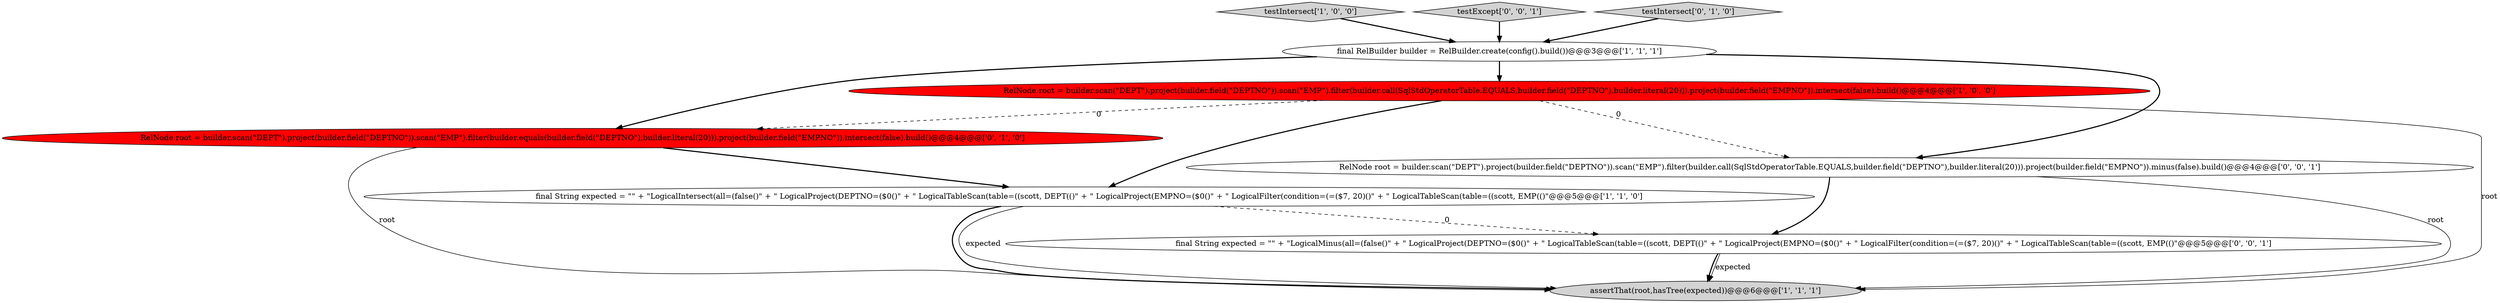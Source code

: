 digraph {
3 [style = filled, label = "testIntersect['1', '0', '0']", fillcolor = lightgray, shape = diamond image = "AAA0AAABBB1BBB"];
1 [style = filled, label = "assertThat(root,hasTree(expected))@@@6@@@['1', '1', '1']", fillcolor = lightgray, shape = ellipse image = "AAA0AAABBB1BBB"];
6 [style = filled, label = "RelNode root = builder.scan(\"DEPT\").project(builder.field(\"DEPTNO\")).scan(\"EMP\").filter(builder.equals(builder.field(\"DEPTNO\"),builder.literal(20))).project(builder.field(\"EMPNO\")).intersect(false).build()@@@4@@@['0', '1', '0']", fillcolor = red, shape = ellipse image = "AAA1AAABBB2BBB"];
9 [style = filled, label = "testExcept['0', '0', '1']", fillcolor = lightgray, shape = diamond image = "AAA0AAABBB3BBB"];
8 [style = filled, label = "RelNode root = builder.scan(\"DEPT\").project(builder.field(\"DEPTNO\")).scan(\"EMP\").filter(builder.call(SqlStdOperatorTable.EQUALS,builder.field(\"DEPTNO\"),builder.literal(20))).project(builder.field(\"EMPNO\")).minus(false).build()@@@4@@@['0', '0', '1']", fillcolor = white, shape = ellipse image = "AAA0AAABBB3BBB"];
0 [style = filled, label = "final String expected = \"\" + \"LogicalIntersect(all=(false()\" + \" LogicalProject(DEPTNO=($0()\" + \" LogicalTableScan(table=((scott, DEPT(()\" + \" LogicalProject(EMPNO=($0()\" + \" LogicalFilter(condition=(=($7, 20)()\" + \" LogicalTableScan(table=((scott, EMP(()\"@@@5@@@['1', '1', '0']", fillcolor = white, shape = ellipse image = "AAA0AAABBB1BBB"];
5 [style = filled, label = "testIntersect['0', '1', '0']", fillcolor = lightgray, shape = diamond image = "AAA0AAABBB2BBB"];
7 [style = filled, label = "final String expected = \"\" + \"LogicalMinus(all=(false()\" + \" LogicalProject(DEPTNO=($0()\" + \" LogicalTableScan(table=((scott, DEPT(()\" + \" LogicalProject(EMPNO=($0()\" + \" LogicalFilter(condition=(=($7, 20)()\" + \" LogicalTableScan(table=((scott, EMP(()\"@@@5@@@['0', '0', '1']", fillcolor = white, shape = ellipse image = "AAA0AAABBB3BBB"];
4 [style = filled, label = "RelNode root = builder.scan(\"DEPT\").project(builder.field(\"DEPTNO\")).scan(\"EMP\").filter(builder.call(SqlStdOperatorTable.EQUALS,builder.field(\"DEPTNO\"),builder.literal(20))).project(builder.field(\"EMPNO\")).intersect(false).build()@@@4@@@['1', '0', '0']", fillcolor = red, shape = ellipse image = "AAA1AAABBB1BBB"];
2 [style = filled, label = "final RelBuilder builder = RelBuilder.create(config().build())@@@3@@@['1', '1', '1']", fillcolor = white, shape = ellipse image = "AAA0AAABBB1BBB"];
0->1 [style = solid, label="expected"];
6->1 [style = solid, label="root"];
7->1 [style = solid, label="expected"];
5->2 [style = bold, label=""];
4->1 [style = solid, label="root"];
6->0 [style = bold, label=""];
7->1 [style = bold, label=""];
3->2 [style = bold, label=""];
8->1 [style = solid, label="root"];
4->6 [style = dashed, label="0"];
0->7 [style = dashed, label="0"];
2->4 [style = bold, label=""];
9->2 [style = bold, label=""];
2->6 [style = bold, label=""];
0->1 [style = bold, label=""];
2->8 [style = bold, label=""];
8->7 [style = bold, label=""];
4->0 [style = bold, label=""];
4->8 [style = dashed, label="0"];
}
